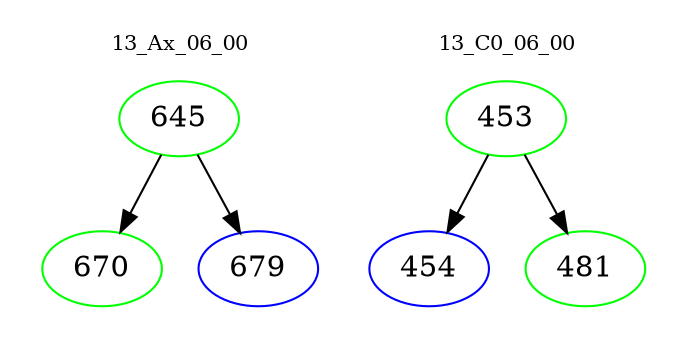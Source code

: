 digraph{
subgraph cluster_0 {
color = white
label = "13_Ax_06_00";
fontsize=10;
T0_645 [label="645", color="green"]
T0_645 -> T0_670 [color="black"]
T0_670 [label="670", color="green"]
T0_645 -> T0_679 [color="black"]
T0_679 [label="679", color="blue"]
}
subgraph cluster_1 {
color = white
label = "13_C0_06_00";
fontsize=10;
T1_453 [label="453", color="green"]
T1_453 -> T1_454 [color="black"]
T1_454 [label="454", color="blue"]
T1_453 -> T1_481 [color="black"]
T1_481 [label="481", color="green"]
}
}
